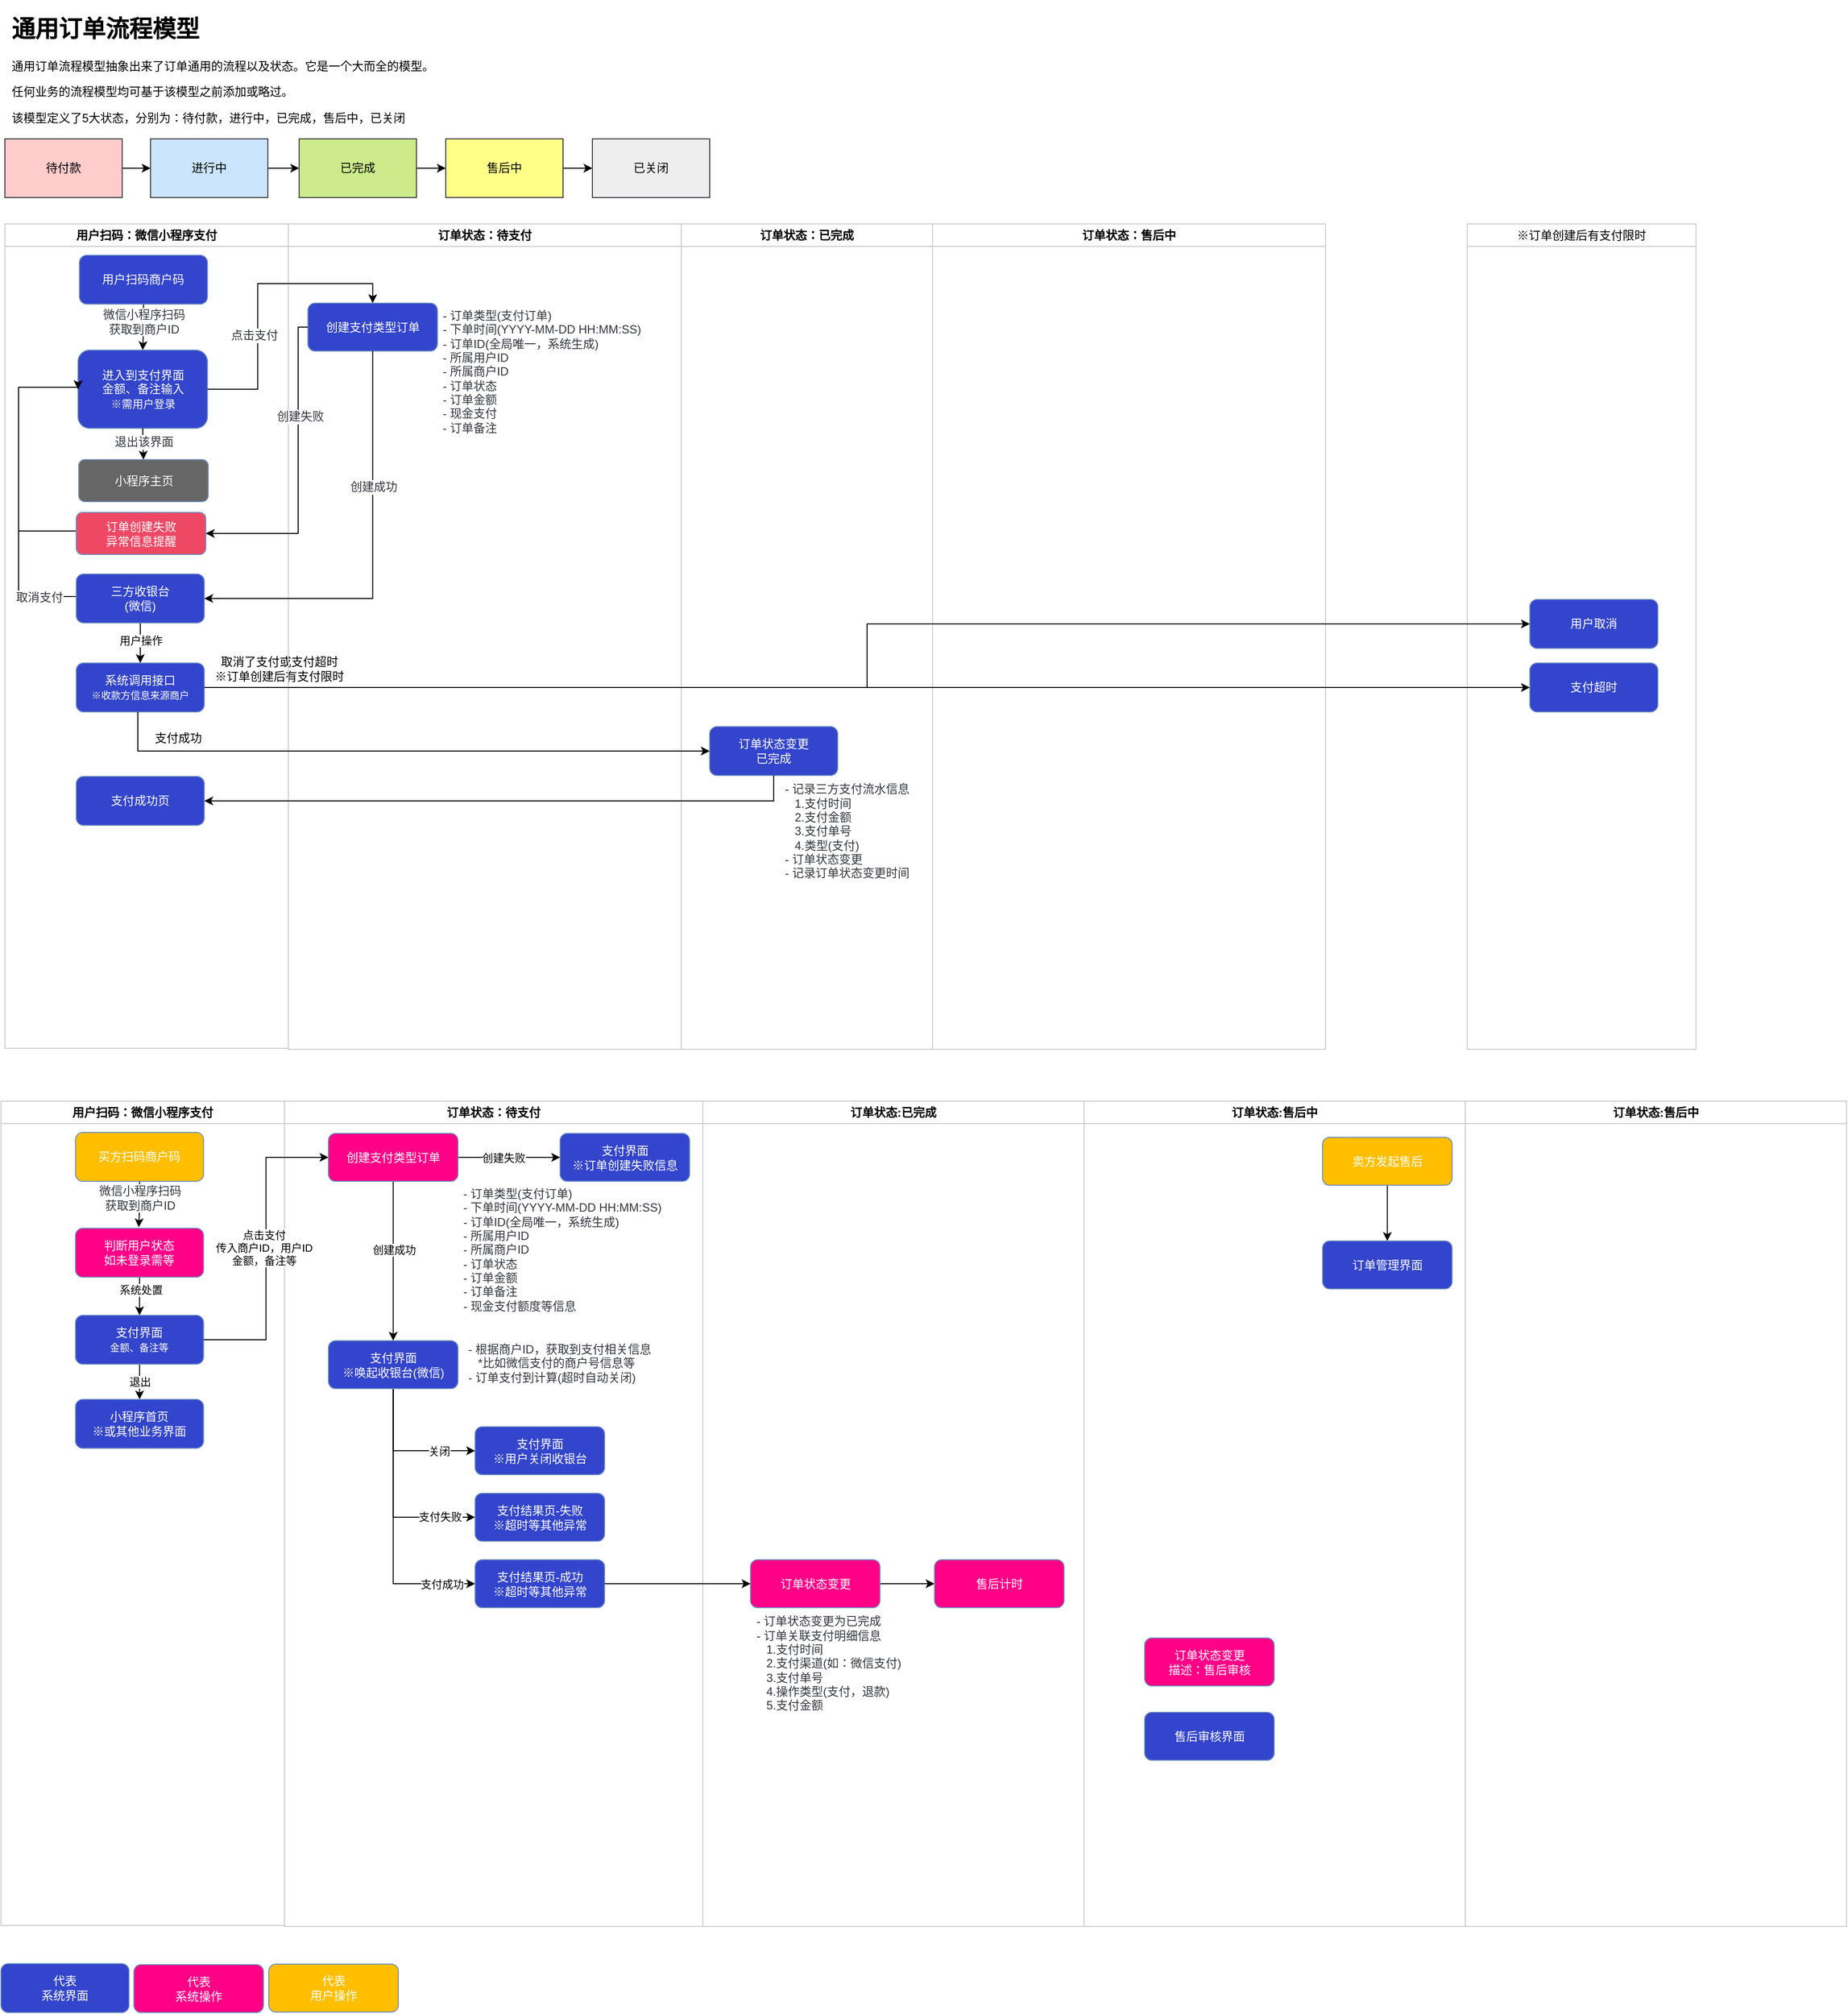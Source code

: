 <mxfile version="22.1.0" type="github">
  <diagram name="订单状态" id="O3KAAAbpH9t8ICp0gVx-">
    <mxGraphModel dx="5104" dy="2112" grid="0" gridSize="10" guides="1" tooltips="1" connect="1" arrows="1" fold="1" page="0" pageScale="1" pageWidth="827" pageHeight="1169" math="0" shadow="0">
      <root>
        <mxCell id="0" />
        <mxCell id="1" parent="0" />
        <mxCell id="Lc8HvnmVRkWQff5iJvex-3" value="用户扫码：微信小程序支付" style="swimlane;whiteSpace=wrap;html=1;strokeColor=#CCCCCC;" parent="1" vertex="1">
          <mxGeometry x="-2512" y="-333" width="290" height="843" as="geometry">
            <mxRectangle x="30" y="320" width="179" height="26" as="alternateBounds" />
          </mxGeometry>
        </mxCell>
        <mxCell id="Lc8HvnmVRkWQff5iJvex-24" style="edgeStyle=orthogonalEdgeStyle;rounded=0;orthogonalLoop=1;jettySize=auto;html=1;entryX=0.5;entryY=0;entryDx=0;entryDy=0;fontFamily=Helvetica;fontSize=12;fontColor=#FFF;" parent="Lc8HvnmVRkWQff5iJvex-3" source="Lc8HvnmVRkWQff5iJvex-9" target="Lc8HvnmVRkWQff5iJvex-23" edge="1">
          <mxGeometry relative="1" as="geometry" />
        </mxCell>
        <mxCell id="Lc8HvnmVRkWQff5iJvex-27" value="&lt;font color=&quot;#34373c&quot;&gt;微信小程序扫码&lt;br&gt;获取到商户ID&lt;br&gt;&lt;/font&gt;" style="edgeLabel;html=1;align=center;verticalAlign=middle;resizable=0;points=[];fontSize=12;fontFamily=Helvetica;fontColor=#FFF;" parent="Lc8HvnmVRkWQff5iJvex-24" vertex="1" connectable="0">
          <mxGeometry x="-0.232" relative="1" as="geometry">
            <mxPoint y="-1" as="offset" />
          </mxGeometry>
        </mxCell>
        <mxCell id="Lc8HvnmVRkWQff5iJvex-9" value="用户扫码商户码" style="rounded=1;whiteSpace=wrap;html=1;fillColor=#3345CC;strokeColor=#6c8ebf;fontColor=#FFF;" parent="Lc8HvnmVRkWQff5iJvex-3" vertex="1">
          <mxGeometry x="76.25" y="32" width="131" height="50" as="geometry" />
        </mxCell>
        <mxCell id="Lc8HvnmVRkWQff5iJvex-23" value="进入到支付界面&lt;br&gt;金额、备注输入&lt;br&gt;&lt;font style=&quot;font-size: 11px;&quot;&gt;※需用户登录&lt;br&gt;&lt;/font&gt;" style="rounded=1;whiteSpace=wrap;html=1;fillColor=#3345CC;strokeColor=#6c8ebf;fontColor=#FFF;" parent="Lc8HvnmVRkWQff5iJvex-3" vertex="1">
          <mxGeometry x="74.75" y="129" width="132.5" height="80" as="geometry" />
        </mxCell>
        <mxCell id="Lc8HvnmVRkWQff5iJvex-33" style="edgeStyle=orthogonalEdgeStyle;rounded=0;orthogonalLoop=1;jettySize=auto;html=1;entryX=0.5;entryY=0;entryDx=0;entryDy=0;fontFamily=Helvetica;fontSize=12;fontColor=#FFF;exitX=0.5;exitY=1;exitDx=0;exitDy=0;" parent="Lc8HvnmVRkWQff5iJvex-3" source="Lc8HvnmVRkWQff5iJvex-23" target="Lc8HvnmVRkWQff5iJvex-32" edge="1">
          <mxGeometry relative="1" as="geometry">
            <mxPoint x="149" y="296" as="sourcePoint" />
          </mxGeometry>
        </mxCell>
        <mxCell id="Lc8HvnmVRkWQff5iJvex-34" value="&lt;font color=&quot;#34373c&quot;&gt;退出该界面&lt;/font&gt;" style="edgeLabel;html=1;align=center;verticalAlign=middle;resizable=0;points=[];fontSize=12;fontFamily=Helvetica;fontColor=#FFF;" parent="Lc8HvnmVRkWQff5iJvex-33" vertex="1" connectable="0">
          <mxGeometry x="-0.082" relative="1" as="geometry">
            <mxPoint as="offset" />
          </mxGeometry>
        </mxCell>
        <mxCell id="Lc8HvnmVRkWQff5iJvex-32" value="小程序主页" style="rounded=1;whiteSpace=wrap;html=1;fillColor=#666666;strokeColor=#6c8ebf;fontColor=#FFF;" parent="Lc8HvnmVRkWQff5iJvex-3" vertex="1">
          <mxGeometry x="75.5" y="241" width="132.5" height="43" as="geometry" />
        </mxCell>
        <mxCell id="Lc8HvnmVRkWQff5iJvex-60" style="edgeStyle=orthogonalEdgeStyle;shape=connector;rounded=0;orthogonalLoop=1;jettySize=auto;html=1;entryX=0;entryY=0.5;entryDx=0;entryDy=0;labelBackgroundColor=default;strokeColor=default;align=center;verticalAlign=middle;fontFamily=Helvetica;fontSize=12;fontColor=#34373C;endArrow=classic;" parent="Lc8HvnmVRkWQff5iJvex-3" source="Lc8HvnmVRkWQff5iJvex-44" target="Lc8HvnmVRkWQff5iJvex-23" edge="1">
          <mxGeometry relative="1" as="geometry">
            <Array as="points">
              <mxPoint x="14" y="314" />
              <mxPoint x="14" y="167" />
            </Array>
          </mxGeometry>
        </mxCell>
        <mxCell id="Lc8HvnmVRkWQff5iJvex-44" value="订单创建失败&lt;br&gt;异常信息提醒" style="rounded=1;whiteSpace=wrap;html=1;fillColor=#ef4864;strokeColor=#6c8ebf;fontColor=#FFF;" parent="Lc8HvnmVRkWQff5iJvex-3" vertex="1">
          <mxGeometry x="73" y="295" width="132.5" height="43" as="geometry" />
        </mxCell>
        <mxCell id="Lc8HvnmVRkWQff5iJvex-62" style="edgeStyle=orthogonalEdgeStyle;shape=connector;rounded=0;orthogonalLoop=1;jettySize=auto;html=1;entryX=0;entryY=0.5;entryDx=0;entryDy=0;labelBackgroundColor=default;strokeColor=default;align=center;verticalAlign=middle;fontFamily=Helvetica;fontSize=12;fontColor=#34373C;endArrow=classic;" parent="Lc8HvnmVRkWQff5iJvex-3" source="Lc8HvnmVRkWQff5iJvex-61" target="Lc8HvnmVRkWQff5iJvex-23" edge="1">
          <mxGeometry relative="1" as="geometry">
            <Array as="points">
              <mxPoint x="14" y="381" />
              <mxPoint x="14" y="167" />
            </Array>
          </mxGeometry>
        </mxCell>
        <mxCell id="Lc8HvnmVRkWQff5iJvex-63" value="取消支付" style="edgeLabel;html=1;align=center;verticalAlign=middle;resizable=0;points=[];fontSize=12;fontFamily=Helvetica;fontColor=#34373C;" parent="Lc8HvnmVRkWQff5iJvex-62" vertex="1" connectable="0">
          <mxGeometry x="-0.77" y="1" relative="1" as="geometry">
            <mxPoint as="offset" />
          </mxGeometry>
        </mxCell>
        <mxCell id="49y2JjZSjfnPFW-xxPCn-16" style="edgeStyle=orthogonalEdgeStyle;rounded=0;orthogonalLoop=1;jettySize=auto;html=1;entryX=0.5;entryY=0;entryDx=0;entryDy=0;" edge="1" parent="Lc8HvnmVRkWQff5iJvex-3" source="Lc8HvnmVRkWQff5iJvex-61" target="49y2JjZSjfnPFW-xxPCn-15">
          <mxGeometry relative="1" as="geometry" />
        </mxCell>
        <mxCell id="49y2JjZSjfnPFW-xxPCn-17" value="用户操作" style="edgeLabel;html=1;align=center;verticalAlign=middle;resizable=0;points=[];" vertex="1" connectable="0" parent="49y2JjZSjfnPFW-xxPCn-16">
          <mxGeometry x="-0.153" relative="1" as="geometry">
            <mxPoint as="offset" />
          </mxGeometry>
        </mxCell>
        <mxCell id="Lc8HvnmVRkWQff5iJvex-61" value="三方收银台&lt;br&gt;(微信)" style="rounded=1;whiteSpace=wrap;html=1;fillColor=#3345CC;strokeColor=#6c8ebf;fontColor=#FFF;" parent="Lc8HvnmVRkWQff5iJvex-3" vertex="1">
          <mxGeometry x="73" y="358" width="131" height="50" as="geometry" />
        </mxCell>
        <mxCell id="49y2JjZSjfnPFW-xxPCn-15" value="系统调用接口&lt;br&gt;&lt;font style=&quot;font-size: 10px;&quot;&gt;※收款方信息来源商户&lt;/font&gt;" style="rounded=1;whiteSpace=wrap;html=1;fillColor=#3345CC;strokeColor=#6c8ebf;fontColor=#FFF;" vertex="1" parent="Lc8HvnmVRkWQff5iJvex-3">
          <mxGeometry x="73" y="449" width="131" height="50" as="geometry" />
        </mxCell>
        <mxCell id="49y2JjZSjfnPFW-xxPCn-27" value="取消了支付或支付超时&lt;br&gt;※订单创建后有支付限时" style="text;html=1;strokeColor=none;fillColor=none;align=center;verticalAlign=middle;whiteSpace=wrap;rounded=0;" vertex="1" parent="Lc8HvnmVRkWQff5iJvex-3">
          <mxGeometry x="208" y="440" width="146" height="30" as="geometry" />
        </mxCell>
        <mxCell id="49y2JjZSjfnPFW-xxPCn-32" value="支付成功" style="text;html=1;strokeColor=none;fillColor=none;align=center;verticalAlign=middle;whiteSpace=wrap;rounded=0;" vertex="1" parent="Lc8HvnmVRkWQff5iJvex-3">
          <mxGeometry x="135" y="511" width="85" height="30" as="geometry" />
        </mxCell>
        <mxCell id="49y2JjZSjfnPFW-xxPCn-34" value="支付成功页" style="rounded=1;whiteSpace=wrap;html=1;fillColor=#3345CC;strokeColor=#6c8ebf;fontColor=#FFF;" vertex="1" parent="Lc8HvnmVRkWQff5iJvex-3">
          <mxGeometry x="73" y="565" width="131" height="50" as="geometry" />
        </mxCell>
        <mxCell id="Lc8HvnmVRkWQff5iJvex-4" value="订单状态：待支付" style="swimlane;whiteSpace=wrap;html=1;strokeColor=#CCCCCC;" parent="1" vertex="1">
          <mxGeometry x="-2222" y="-333" width="402" height="844" as="geometry" />
        </mxCell>
        <mxCell id="Lc8HvnmVRkWQff5iJvex-39" value="创建支付类型订单" style="rounded=1;whiteSpace=wrap;html=1;fillColor=#3345CC;strokeColor=#6c8ebf;fontColor=#FFF;" parent="Lc8HvnmVRkWQff5iJvex-4" vertex="1">
          <mxGeometry x="20" y="81" width="132.5" height="49" as="geometry" />
        </mxCell>
        <mxCell id="Lc8HvnmVRkWQff5iJvex-58" value="- 订单类型(支付订单)&lt;br&gt;- 下单时间(YYYY-MM-DD HH:MM:SS)&lt;br&gt;- 订单ID(全局唯一，系统生成)&lt;br&gt;- 所属用户ID&lt;br&gt;- 所属商户ID&lt;br&gt;- 订单状态&lt;br&gt;- 订单金额&lt;br&gt;- 现金支付&lt;br&gt;- 订单备注" style="text;html=1;strokeColor=none;fillColor=none;align=left;verticalAlign=middle;whiteSpace=wrap;rounded=0;fontSize=12;fontFamily=Helvetica;fontColor=#34373C;" parent="Lc8HvnmVRkWQff5iJvex-4" vertex="1">
          <mxGeometry x="156" y="81" width="231" height="139" as="geometry" />
        </mxCell>
        <mxCell id="Lc8HvnmVRkWQff5iJvex-59" style="edgeStyle=orthogonalEdgeStyle;shape=connector;rounded=0;orthogonalLoop=1;jettySize=auto;html=1;entryX=0.5;entryY=0;entryDx=0;entryDy=0;labelBackgroundColor=default;strokeColor=default;align=center;verticalAlign=middle;fontFamily=Helvetica;fontSize=12;fontColor=#34373C;endArrow=classic;" parent="1" source="Lc8HvnmVRkWQff5iJvex-23" target="Lc8HvnmVRkWQff5iJvex-39" edge="1">
          <mxGeometry relative="1" as="geometry" />
        </mxCell>
        <mxCell id="Lc8HvnmVRkWQff5iJvex-66" value="点击支付" style="edgeLabel;html=1;align=center;verticalAlign=middle;resizable=0;points=[];fontSize=12;fontFamily=Helvetica;fontColor=#34373C;" parent="Lc8HvnmVRkWQff5iJvex-59" vertex="1" connectable="0">
          <mxGeometry x="-0.283" y="4" relative="1" as="geometry">
            <mxPoint as="offset" />
          </mxGeometry>
        </mxCell>
        <mxCell id="Lc8HvnmVRkWQff5iJvex-64" style="edgeStyle=orthogonalEdgeStyle;shape=connector;rounded=0;orthogonalLoop=1;jettySize=auto;html=1;entryX=1;entryY=0.5;entryDx=0;entryDy=0;labelBackgroundColor=default;strokeColor=default;align=center;verticalAlign=middle;fontFamily=Helvetica;fontSize=12;fontColor=#34373C;endArrow=classic;" parent="1" source="Lc8HvnmVRkWQff5iJvex-39" target="Lc8HvnmVRkWQff5iJvex-44" edge="1">
          <mxGeometry relative="1" as="geometry">
            <Array as="points">
              <mxPoint x="-2212" y="-227" />
              <mxPoint x="-2212" y="-17" />
            </Array>
          </mxGeometry>
        </mxCell>
        <mxCell id="Lc8HvnmVRkWQff5iJvex-67" value="创建失败" style="edgeLabel;html=1;align=center;verticalAlign=middle;resizable=0;points=[];fontSize=12;fontFamily=Helvetica;fontColor=#34373C;" parent="Lc8HvnmVRkWQff5iJvex-64" vertex="1" connectable="0">
          <mxGeometry x="-0.36" y="2" relative="1" as="geometry">
            <mxPoint as="offset" />
          </mxGeometry>
        </mxCell>
        <mxCell id="Lc8HvnmVRkWQff5iJvex-65" style="edgeStyle=orthogonalEdgeStyle;shape=connector;rounded=0;orthogonalLoop=1;jettySize=auto;html=1;entryX=1;entryY=0.5;entryDx=0;entryDy=0;labelBackgroundColor=default;strokeColor=default;align=center;verticalAlign=middle;fontFamily=Helvetica;fontSize=12;fontColor=#34373C;endArrow=classic;" parent="1" source="Lc8HvnmVRkWQff5iJvex-39" target="Lc8HvnmVRkWQff5iJvex-61" edge="1">
          <mxGeometry relative="1" as="geometry">
            <Array as="points">
              <mxPoint x="-2136" y="50" />
            </Array>
          </mxGeometry>
        </mxCell>
        <mxCell id="Lc8HvnmVRkWQff5iJvex-68" value="创建成功" style="edgeLabel;html=1;align=center;verticalAlign=middle;resizable=0;points=[];fontSize=12;fontFamily=Helvetica;fontColor=#34373C;" parent="Lc8HvnmVRkWQff5iJvex-65" vertex="1" connectable="0">
          <mxGeometry x="-0.348" relative="1" as="geometry">
            <mxPoint as="offset" />
          </mxGeometry>
        </mxCell>
        <mxCell id="49y2JjZSjfnPFW-xxPCn-1" value="&lt;h1&gt;通用订单流程模型&lt;/h1&gt;&lt;p&gt;通用订单流程模型抽象出来了订单通用的流程以及状态。它是一个大而全的模型。&lt;/p&gt;&lt;p&gt;任何业务的流程模型均可基于该模型之前添加或略过。&lt;/p&gt;&lt;p&gt;该模型定义了5大状态，分别为：待付款，进行中，已完成，售后中，已关闭&lt;/p&gt;" style="text;html=1;strokeColor=none;fillColor=none;spacing=5;spacingTop=-20;whiteSpace=wrap;overflow=hidden;rounded=0;" vertex="1" parent="1">
          <mxGeometry x="-2510" y="-552" width="510" height="120" as="geometry" />
        </mxCell>
        <mxCell id="49y2JjZSjfnPFW-xxPCn-4" value="" style="edgeStyle=orthogonalEdgeStyle;rounded=0;orthogonalLoop=1;jettySize=auto;html=1;" edge="1" parent="1" source="49y2JjZSjfnPFW-xxPCn-2" target="49y2JjZSjfnPFW-xxPCn-3">
          <mxGeometry relative="1" as="geometry" />
        </mxCell>
        <mxCell id="49y2JjZSjfnPFW-xxPCn-2" value="待付款" style="rounded=0;whiteSpace=wrap;html=1;fillColor=#ffcccc;strokeColor=#36393d;direction=east;" vertex="1" parent="1">
          <mxGeometry x="-2512" y="-420" width="120" height="60" as="geometry" />
        </mxCell>
        <mxCell id="49y2JjZSjfnPFW-xxPCn-6" value="" style="edgeStyle=orthogonalEdgeStyle;rounded=0;orthogonalLoop=1;jettySize=auto;html=1;" edge="1" parent="1" source="49y2JjZSjfnPFW-xxPCn-3" target="49y2JjZSjfnPFW-xxPCn-5">
          <mxGeometry relative="1" as="geometry" />
        </mxCell>
        <mxCell id="49y2JjZSjfnPFW-xxPCn-3" value="进行中" style="rounded=0;whiteSpace=wrap;html=1;fillColor=#cce5ff;strokeColor=#36393d;direction=east;" vertex="1" parent="1">
          <mxGeometry x="-2363" y="-420" width="120" height="60" as="geometry" />
        </mxCell>
        <mxCell id="49y2JjZSjfnPFW-xxPCn-8" value="" style="edgeStyle=orthogonalEdgeStyle;rounded=0;orthogonalLoop=1;jettySize=auto;html=1;" edge="1" parent="1" source="49y2JjZSjfnPFW-xxPCn-5" target="49y2JjZSjfnPFW-xxPCn-7">
          <mxGeometry relative="1" as="geometry" />
        </mxCell>
        <mxCell id="49y2JjZSjfnPFW-xxPCn-5" value="已完成" style="rounded=0;whiteSpace=wrap;html=1;fillColor=#cdeb8b;strokeColor=#36393d;direction=east;" vertex="1" parent="1">
          <mxGeometry x="-2211" y="-420" width="120" height="60" as="geometry" />
        </mxCell>
        <mxCell id="49y2JjZSjfnPFW-xxPCn-10" value="" style="edgeStyle=orthogonalEdgeStyle;rounded=0;orthogonalLoop=1;jettySize=auto;html=1;" edge="1" parent="1" source="49y2JjZSjfnPFW-xxPCn-7" target="49y2JjZSjfnPFW-xxPCn-9">
          <mxGeometry relative="1" as="geometry" />
        </mxCell>
        <mxCell id="49y2JjZSjfnPFW-xxPCn-7" value="售后中" style="rounded=0;whiteSpace=wrap;html=1;fillColor=#ffff88;strokeColor=#36393d;direction=east;" vertex="1" parent="1">
          <mxGeometry x="-2061" y="-420" width="120" height="60" as="geometry" />
        </mxCell>
        <mxCell id="49y2JjZSjfnPFW-xxPCn-9" value="已关闭" style="rounded=0;whiteSpace=wrap;html=1;fillColor=#eeeeee;strokeColor=#36393d;direction=east;" vertex="1" parent="1">
          <mxGeometry x="-1911" y="-420" width="120" height="60" as="geometry" />
        </mxCell>
        <mxCell id="49y2JjZSjfnPFW-xxPCn-11" value="订单状态：已完成" style="swimlane;whiteSpace=wrap;html=1;strokeColor=#CCCCCC;" vertex="1" parent="1">
          <mxGeometry x="-1820" y="-333" width="257" height="844" as="geometry" />
        </mxCell>
        <mxCell id="49y2JjZSjfnPFW-xxPCn-30" value="订单状态变更&lt;br&gt;已完成" style="rounded=1;whiteSpace=wrap;html=1;fillColor=#3345CC;strokeColor=#6c8ebf;fontColor=#FFF;" vertex="1" parent="49y2JjZSjfnPFW-xxPCn-11">
          <mxGeometry x="29" y="514" width="131" height="50" as="geometry" />
        </mxCell>
        <mxCell id="49y2JjZSjfnPFW-xxPCn-33" value="- 记录三方支付流水信息&lt;br&gt;&amp;nbsp; &amp;nbsp;1.支付时间&lt;br&gt;&amp;nbsp; &amp;nbsp;2.支付金额&lt;br&gt;&amp;nbsp; &amp;nbsp;3.支付单号&lt;br&gt;&amp;nbsp; &amp;nbsp;4.类型(支付)&lt;br&gt;- 订单状态变更&lt;br&gt;- 记录订单状态变更时间" style="text;html=1;strokeColor=none;fillColor=none;align=left;verticalAlign=middle;whiteSpace=wrap;rounded=0;fontSize=12;fontFamily=Helvetica;fontColor=#34373C;" vertex="1" parent="49y2JjZSjfnPFW-xxPCn-11">
          <mxGeometry x="104" y="570" width="152" height="101" as="geometry" />
        </mxCell>
        <mxCell id="49y2JjZSjfnPFW-xxPCn-18" value="订单状态：售后中" style="swimlane;whiteSpace=wrap;html=1;strokeColor=#CCCCCC;" vertex="1" parent="1">
          <mxGeometry x="-1563" y="-333" width="402" height="844" as="geometry" />
        </mxCell>
        <mxCell id="49y2JjZSjfnPFW-xxPCn-19" value="&lt;meta charset=&quot;utf-8&quot;&gt;&lt;span style=&quot;color: rgb(0, 0, 0); font-family: Helvetica; font-size: 12px; font-style: normal; font-variant-ligatures: normal; font-variant-caps: normal; font-weight: 400; letter-spacing: normal; orphans: 2; text-align: center; text-indent: 0px; text-transform: none; widows: 2; word-spacing: 0px; -webkit-text-stroke-width: 0px; background-color: rgb(255, 255, 255); text-decoration-thickness: initial; text-decoration-style: initial; text-decoration-color: initial; float: none; display: inline !important;&quot;&gt;※订单创建后有支付限时&lt;/span&gt;" style="swimlane;whiteSpace=wrap;html=1;strokeColor=#CCCCCC;" vertex="1" parent="1">
          <mxGeometry x="-1016" y="-333" width="234" height="844" as="geometry" />
        </mxCell>
        <mxCell id="49y2JjZSjfnPFW-xxPCn-22" value="支付超时" style="rounded=1;whiteSpace=wrap;html=1;fillColor=#3345CC;strokeColor=#6c8ebf;fontColor=#FFF;" vertex="1" parent="49y2JjZSjfnPFW-xxPCn-19">
          <mxGeometry x="64" y="449" width="131" height="50" as="geometry" />
        </mxCell>
        <mxCell id="49y2JjZSjfnPFW-xxPCn-21" value="用户取消" style="rounded=1;whiteSpace=wrap;html=1;fillColor=#3345CC;strokeColor=#6c8ebf;fontColor=#FFF;" vertex="1" parent="49y2JjZSjfnPFW-xxPCn-19">
          <mxGeometry x="64" y="384" width="131" height="50" as="geometry" />
        </mxCell>
        <mxCell id="49y2JjZSjfnPFW-xxPCn-23" style="edgeStyle=orthogonalEdgeStyle;rounded=0;orthogonalLoop=1;jettySize=auto;html=1;entryX=0;entryY=0.5;entryDx=0;entryDy=0;" edge="1" parent="1" source="49y2JjZSjfnPFW-xxPCn-15" target="49y2JjZSjfnPFW-xxPCn-22">
          <mxGeometry relative="1" as="geometry" />
        </mxCell>
        <mxCell id="49y2JjZSjfnPFW-xxPCn-24" style="edgeStyle=orthogonalEdgeStyle;rounded=0;orthogonalLoop=1;jettySize=auto;html=1;entryX=0;entryY=0.5;entryDx=0;entryDy=0;" edge="1" parent="1" source="49y2JjZSjfnPFW-xxPCn-15" target="49y2JjZSjfnPFW-xxPCn-21">
          <mxGeometry relative="1" as="geometry" />
        </mxCell>
        <mxCell id="49y2JjZSjfnPFW-xxPCn-31" style="edgeStyle=orthogonalEdgeStyle;rounded=0;orthogonalLoop=1;jettySize=auto;html=1;entryX=0;entryY=0.5;entryDx=0;entryDy=0;" edge="1" parent="1" source="49y2JjZSjfnPFW-xxPCn-15" target="49y2JjZSjfnPFW-xxPCn-30">
          <mxGeometry relative="1" as="geometry">
            <Array as="points">
              <mxPoint x="-2376" y="206" />
            </Array>
          </mxGeometry>
        </mxCell>
        <mxCell id="49y2JjZSjfnPFW-xxPCn-35" style="edgeStyle=orthogonalEdgeStyle;rounded=0;orthogonalLoop=1;jettySize=auto;html=1;entryX=1;entryY=0.5;entryDx=0;entryDy=0;" edge="1" parent="1" source="49y2JjZSjfnPFW-xxPCn-30" target="49y2JjZSjfnPFW-xxPCn-34">
          <mxGeometry relative="1" as="geometry">
            <Array as="points">
              <mxPoint x="-1726" y="257" />
            </Array>
          </mxGeometry>
        </mxCell>
        <mxCell id="49y2JjZSjfnPFW-xxPCn-39" value="用户扫码：微信小程序支付" style="swimlane;whiteSpace=wrap;html=1;strokeColor=#CCCCCC;" vertex="1" parent="1">
          <mxGeometry x="-2516" y="564" width="290" height="843" as="geometry">
            <mxRectangle x="30" y="320" width="179" height="26" as="alternateBounds" />
          </mxGeometry>
        </mxCell>
        <mxCell id="49y2JjZSjfnPFW-xxPCn-40" style="edgeStyle=orthogonalEdgeStyle;rounded=0;orthogonalLoop=1;jettySize=auto;html=1;entryX=0.5;entryY=0;entryDx=0;entryDy=0;fontFamily=Helvetica;fontSize=12;fontColor=#FFF;" edge="1" parent="49y2JjZSjfnPFW-xxPCn-39" source="49y2JjZSjfnPFW-xxPCn-42">
          <mxGeometry relative="1" as="geometry">
            <mxPoint x="141" y="129" as="targetPoint" />
          </mxGeometry>
        </mxCell>
        <mxCell id="49y2JjZSjfnPFW-xxPCn-41" value="&lt;font color=&quot;#34373c&quot;&gt;微信小程序扫码&lt;br&gt;获取到商户ID&lt;br&gt;&lt;/font&gt;" style="edgeLabel;html=1;align=center;verticalAlign=middle;resizable=0;points=[];fontSize=12;fontFamily=Helvetica;fontColor=#FFF;" vertex="1" connectable="0" parent="49y2JjZSjfnPFW-xxPCn-40">
          <mxGeometry x="-0.232" relative="1" as="geometry">
            <mxPoint y="-1" as="offset" />
          </mxGeometry>
        </mxCell>
        <mxCell id="49y2JjZSjfnPFW-xxPCn-42" value="买方扫码商户码" style="rounded=1;whiteSpace=wrap;html=1;fillColor=#FFBF00;strokeColor=#6c8ebf;fontColor=#FFF;" vertex="1" parent="49y2JjZSjfnPFW-xxPCn-39">
          <mxGeometry x="76.25" y="32" width="131" height="50" as="geometry" />
        </mxCell>
        <mxCell id="49y2JjZSjfnPFW-xxPCn-61" style="edgeStyle=orthogonalEdgeStyle;rounded=0;orthogonalLoop=1;jettySize=auto;html=1;entryX=0.5;entryY=0;entryDx=0;entryDy=0;" edge="1" parent="49y2JjZSjfnPFW-xxPCn-39" source="49y2JjZSjfnPFW-xxPCn-58" target="49y2JjZSjfnPFW-xxPCn-60">
          <mxGeometry relative="1" as="geometry" />
        </mxCell>
        <mxCell id="49y2JjZSjfnPFW-xxPCn-64" value="系统处置" style="edgeLabel;html=1;align=center;verticalAlign=middle;resizable=0;points=[];" vertex="1" connectable="0" parent="49y2JjZSjfnPFW-xxPCn-61">
          <mxGeometry x="-0.367" y="1" relative="1" as="geometry">
            <mxPoint as="offset" />
          </mxGeometry>
        </mxCell>
        <mxCell id="49y2JjZSjfnPFW-xxPCn-58" value="判断用户状态&lt;br&gt;如未登录需等" style="rounded=1;whiteSpace=wrap;html=1;fillColor=#FF0087;strokeColor=#6c8ebf;fontColor=#FFF;" vertex="1" parent="49y2JjZSjfnPFW-xxPCn-39">
          <mxGeometry x="76.25" y="130" width="131" height="50" as="geometry" />
        </mxCell>
        <mxCell id="49y2JjZSjfnPFW-xxPCn-63" value="退出" style="edgeStyle=orthogonalEdgeStyle;rounded=0;orthogonalLoop=1;jettySize=auto;html=1;" edge="1" parent="49y2JjZSjfnPFW-xxPCn-39" source="49y2JjZSjfnPFW-xxPCn-60" target="49y2JjZSjfnPFW-xxPCn-62">
          <mxGeometry relative="1" as="geometry" />
        </mxCell>
        <mxCell id="49y2JjZSjfnPFW-xxPCn-60" value="支付界面&lt;br&gt;&lt;font style=&quot;font-size: 10px;&quot;&gt;金额、备注等&lt;/font&gt;" style="rounded=1;whiteSpace=wrap;html=1;fillColor=#3345CC;strokeColor=#6c8ebf;fontColor=#FFF;" vertex="1" parent="49y2JjZSjfnPFW-xxPCn-39">
          <mxGeometry x="76.25" y="219" width="131" height="50" as="geometry" />
        </mxCell>
        <mxCell id="49y2JjZSjfnPFW-xxPCn-62" value="小程序首页&lt;br&gt;※或其他业务界面" style="rounded=1;whiteSpace=wrap;html=1;fillColor=#3345CC;strokeColor=#6c8ebf;fontColor=#FFF;" vertex="1" parent="49y2JjZSjfnPFW-xxPCn-39">
          <mxGeometry x="76.25" y="305" width="131" height="50" as="geometry" />
        </mxCell>
        <mxCell id="49y2JjZSjfnPFW-xxPCn-65" value="订单状态：待支付" style="swimlane;whiteSpace=wrap;html=1;strokeColor=#CCCCCC;" vertex="1" parent="1">
          <mxGeometry x="-2226" y="564" width="428" height="844" as="geometry" />
        </mxCell>
        <mxCell id="49y2JjZSjfnPFW-xxPCn-71" style="edgeStyle=orthogonalEdgeStyle;rounded=0;orthogonalLoop=1;jettySize=auto;html=1;entryX=0;entryY=0.5;entryDx=0;entryDy=0;" edge="1" parent="49y2JjZSjfnPFW-xxPCn-65" source="49y2JjZSjfnPFW-xxPCn-66" target="49y2JjZSjfnPFW-xxPCn-70">
          <mxGeometry relative="1" as="geometry" />
        </mxCell>
        <mxCell id="49y2JjZSjfnPFW-xxPCn-72" value="创建失败" style="edgeLabel;html=1;align=center;verticalAlign=middle;resizable=0;points=[];" vertex="1" connectable="0" parent="49y2JjZSjfnPFW-xxPCn-71">
          <mxGeometry x="-0.206" y="-4" relative="1" as="geometry">
            <mxPoint x="5" y="-4" as="offset" />
          </mxGeometry>
        </mxCell>
        <mxCell id="49y2JjZSjfnPFW-xxPCn-74" style="edgeStyle=orthogonalEdgeStyle;rounded=0;orthogonalLoop=1;jettySize=auto;html=1;entryX=0.5;entryY=0;entryDx=0;entryDy=0;" edge="1" parent="49y2JjZSjfnPFW-xxPCn-65" source="49y2JjZSjfnPFW-xxPCn-66" target="49y2JjZSjfnPFW-xxPCn-73">
          <mxGeometry relative="1" as="geometry" />
        </mxCell>
        <mxCell id="49y2JjZSjfnPFW-xxPCn-75" value="创建成功" style="edgeLabel;html=1;align=center;verticalAlign=middle;resizable=0;points=[];" vertex="1" connectable="0" parent="49y2JjZSjfnPFW-xxPCn-74">
          <mxGeometry x="-0.142" relative="1" as="geometry">
            <mxPoint as="offset" />
          </mxGeometry>
        </mxCell>
        <mxCell id="49y2JjZSjfnPFW-xxPCn-66" value="创建支付类型订单" style="rounded=1;whiteSpace=wrap;html=1;fillColor=#FF0087;strokeColor=#6c8ebf;fontColor=#FFF;" vertex="1" parent="49y2JjZSjfnPFW-xxPCn-65">
          <mxGeometry x="45" y="33" width="132.5" height="49" as="geometry" />
        </mxCell>
        <mxCell id="49y2JjZSjfnPFW-xxPCn-70" value="支付界面&lt;br&gt;※订单创建失败信息" style="rounded=1;whiteSpace=wrap;html=1;fillColor=#3345CC;strokeColor=#6c8ebf;fontColor=#FFF;" vertex="1" parent="49y2JjZSjfnPFW-xxPCn-65">
          <mxGeometry x="282" y="33" width="132.5" height="49" as="geometry" />
        </mxCell>
        <mxCell id="49y2JjZSjfnPFW-xxPCn-67" value="- 订单类型(支付订单)&lt;br&gt;- 下单时间(YYYY-MM-DD HH:MM:SS)&lt;br&gt;- 订单ID(全局唯一，系统生成)&lt;br&gt;- 所属用户ID&lt;br&gt;- 所属商户ID&lt;br&gt;- 订单状态&lt;br&gt;- 订单金额&lt;br&gt;- 订单备注&lt;br&gt;- 现金支付额度等信息" style="text;html=1;strokeColor=none;fillColor=none;align=left;verticalAlign=middle;whiteSpace=wrap;rounded=0;fontSize=12;fontFamily=Helvetica;fontColor=#34373C;" vertex="1" parent="49y2JjZSjfnPFW-xxPCn-65">
          <mxGeometry x="181" y="82" width="231" height="139" as="geometry" />
        </mxCell>
        <mxCell id="49y2JjZSjfnPFW-xxPCn-90" style="edgeStyle=orthogonalEdgeStyle;rounded=0;orthogonalLoop=1;jettySize=auto;html=1;entryX=0;entryY=0.5;entryDx=0;entryDy=0;" edge="1" parent="49y2JjZSjfnPFW-xxPCn-65" source="49y2JjZSjfnPFW-xxPCn-73" target="49y2JjZSjfnPFW-xxPCn-89">
          <mxGeometry relative="1" as="geometry">
            <Array as="points">
              <mxPoint x="111" y="494" />
            </Array>
          </mxGeometry>
        </mxCell>
        <mxCell id="49y2JjZSjfnPFW-xxPCn-94" value="支付成功" style="edgeLabel;html=1;align=center;verticalAlign=middle;resizable=0;points=[];" vertex="1" connectable="0" parent="49y2JjZSjfnPFW-xxPCn-90">
          <mxGeometry x="0.633" y="-2" relative="1" as="geometry">
            <mxPoint x="17" y="-2" as="offset" />
          </mxGeometry>
        </mxCell>
        <mxCell id="49y2JjZSjfnPFW-xxPCn-91" style="edgeStyle=orthogonalEdgeStyle;rounded=0;orthogonalLoop=1;jettySize=auto;html=1;entryX=0;entryY=0.5;entryDx=0;entryDy=0;" edge="1" parent="49y2JjZSjfnPFW-xxPCn-65" source="49y2JjZSjfnPFW-xxPCn-73" target="49y2JjZSjfnPFW-xxPCn-87">
          <mxGeometry relative="1" as="geometry">
            <Array as="points">
              <mxPoint x="111" y="358" />
            </Array>
          </mxGeometry>
        </mxCell>
        <mxCell id="49y2JjZSjfnPFW-xxPCn-96" value="关闭" style="edgeLabel;html=1;align=center;verticalAlign=middle;resizable=0;points=[];" vertex="1" connectable="0" parent="49y2JjZSjfnPFW-xxPCn-91">
          <mxGeometry x="0.594" y="-1" relative="1" as="geometry">
            <mxPoint x="-8" y="-1" as="offset" />
          </mxGeometry>
        </mxCell>
        <mxCell id="49y2JjZSjfnPFW-xxPCn-92" style="edgeStyle=orthogonalEdgeStyle;rounded=0;orthogonalLoop=1;jettySize=auto;html=1;entryX=0;entryY=0.5;entryDx=0;entryDy=0;" edge="1" parent="49y2JjZSjfnPFW-xxPCn-65" source="49y2JjZSjfnPFW-xxPCn-73" target="49y2JjZSjfnPFW-xxPCn-88">
          <mxGeometry relative="1" as="geometry">
            <Array as="points">
              <mxPoint x="111" y="426" />
            </Array>
          </mxGeometry>
        </mxCell>
        <mxCell id="49y2JjZSjfnPFW-xxPCn-95" value="支付失败" style="edgeLabel;html=1;align=center;verticalAlign=middle;resizable=0;points=[];" vertex="1" connectable="0" parent="49y2JjZSjfnPFW-xxPCn-92">
          <mxGeometry x="0.664" y="1" relative="1" as="geometry">
            <mxPoint as="offset" />
          </mxGeometry>
        </mxCell>
        <mxCell id="49y2JjZSjfnPFW-xxPCn-73" value="支付界面&lt;br&gt;※唤起收银台(微信)" style="rounded=1;whiteSpace=wrap;html=1;fillColor=#3345CC;strokeColor=#6c8ebf;fontColor=#FFF;" vertex="1" parent="49y2JjZSjfnPFW-xxPCn-65">
          <mxGeometry x="45" y="245" width="132.5" height="49" as="geometry" />
        </mxCell>
        <mxCell id="49y2JjZSjfnPFW-xxPCn-77" value="- 根据商户ID，获取到支付相关信息&lt;br&gt;&amp;nbsp; &amp;nbsp;*比如微信支付的商户号信息等&lt;br&gt;- 订单支付到计算(超时自动关闭)" style="text;html=1;strokeColor=none;fillColor=none;align=left;verticalAlign=middle;whiteSpace=wrap;rounded=0;fontSize=12;fontFamily=Helvetica;fontColor=#34373C;" vertex="1" parent="49y2JjZSjfnPFW-xxPCn-65">
          <mxGeometry x="186" y="245" width="231" height="45" as="geometry" />
        </mxCell>
        <mxCell id="49y2JjZSjfnPFW-xxPCn-87" value="支付界面&lt;br&gt;※用户关闭收银台" style="rounded=1;whiteSpace=wrap;html=1;fillColor=#3345CC;strokeColor=#6c8ebf;fontColor=#FFF;" vertex="1" parent="49y2JjZSjfnPFW-xxPCn-65">
          <mxGeometry x="195" y="333" width="132.5" height="49" as="geometry" />
        </mxCell>
        <mxCell id="49y2JjZSjfnPFW-xxPCn-88" value="支付结果页-失败&lt;br&gt;※超时等其他异常" style="rounded=1;whiteSpace=wrap;html=1;fillColor=#3345CC;strokeColor=#6c8ebf;fontColor=#FFF;" vertex="1" parent="49y2JjZSjfnPFW-xxPCn-65">
          <mxGeometry x="195" y="401" width="132.5" height="49" as="geometry" />
        </mxCell>
        <mxCell id="49y2JjZSjfnPFW-xxPCn-89" value="支付结果页-成功&lt;br&gt;※超时等其他异常" style="rounded=1;whiteSpace=wrap;html=1;fillColor=#3345CC;strokeColor=#6c8ebf;fontColor=#FFF;" vertex="1" parent="49y2JjZSjfnPFW-xxPCn-65">
          <mxGeometry x="195" y="469" width="132.5" height="49" as="geometry" />
        </mxCell>
        <mxCell id="49y2JjZSjfnPFW-xxPCn-68" style="edgeStyle=orthogonalEdgeStyle;rounded=0;orthogonalLoop=1;jettySize=auto;html=1;entryX=0;entryY=0.5;entryDx=0;entryDy=0;" edge="1" parent="1" source="49y2JjZSjfnPFW-xxPCn-60" target="49y2JjZSjfnPFW-xxPCn-66">
          <mxGeometry relative="1" as="geometry" />
        </mxCell>
        <mxCell id="49y2JjZSjfnPFW-xxPCn-69" value="点击支付&lt;br&gt;传入商户ID，用户ID&lt;br&gt;金额，备注等" style="edgeLabel;html=1;align=center;verticalAlign=middle;resizable=0;points=[];" vertex="1" connectable="0" parent="49y2JjZSjfnPFW-xxPCn-68">
          <mxGeometry x="0.006" y="2" relative="1" as="geometry">
            <mxPoint as="offset" />
          </mxGeometry>
        </mxCell>
        <mxCell id="49y2JjZSjfnPFW-xxPCn-83" value="代表&lt;br&gt;系统界面" style="rounded=1;whiteSpace=wrap;html=1;fillColor=#3345CC;strokeColor=#6c8ebf;fontColor=#FFF;" vertex="1" parent="1">
          <mxGeometry x="-2516" y="1446" width="131" height="50" as="geometry" />
        </mxCell>
        <mxCell id="49y2JjZSjfnPFW-xxPCn-84" value="代表&lt;br&gt;系统操作" style="rounded=1;whiteSpace=wrap;html=1;fillColor=#FF0087;strokeColor=#6c8ebf;fontColor=#FFF;" vertex="1" parent="1">
          <mxGeometry x="-2380" y="1447" width="132.5" height="49" as="geometry" />
        </mxCell>
        <mxCell id="49y2JjZSjfnPFW-xxPCn-85" value="代表&lt;br&gt;用户操作" style="rounded=1;whiteSpace=wrap;html=1;fillColor=#FFBF00;strokeColor=#6c8ebf;fontColor=#FFF;" vertex="1" parent="1">
          <mxGeometry x="-2242" y="1446.5" width="132.5" height="49" as="geometry" />
        </mxCell>
        <mxCell id="49y2JjZSjfnPFW-xxPCn-97" value="订单状态:已完成" style="swimlane;whiteSpace=wrap;html=1;strokeColor=#CCCCCC;" vertex="1" parent="1">
          <mxGeometry x="-1798" y="564" width="390" height="844" as="geometry" />
        </mxCell>
        <mxCell id="49y2JjZSjfnPFW-xxPCn-119" style="edgeStyle=orthogonalEdgeStyle;rounded=0;orthogonalLoop=1;jettySize=auto;html=1;entryX=0;entryY=0.5;entryDx=0;entryDy=0;" edge="1" parent="49y2JjZSjfnPFW-xxPCn-97" source="49y2JjZSjfnPFW-xxPCn-113" target="49y2JjZSjfnPFW-xxPCn-118">
          <mxGeometry relative="1" as="geometry" />
        </mxCell>
        <mxCell id="49y2JjZSjfnPFW-xxPCn-113" value="订单状态变更" style="rounded=1;whiteSpace=wrap;html=1;fillColor=#FF0087;strokeColor=#6c8ebf;fontColor=#FFF;" vertex="1" parent="49y2JjZSjfnPFW-xxPCn-97">
          <mxGeometry x="48.75" y="469" width="132.5" height="49" as="geometry" />
        </mxCell>
        <mxCell id="49y2JjZSjfnPFW-xxPCn-118" value="售后计时" style="rounded=1;whiteSpace=wrap;html=1;fillColor=#FF0087;strokeColor=#6c8ebf;fontColor=#FFF;" vertex="1" parent="49y2JjZSjfnPFW-xxPCn-97">
          <mxGeometry x="237" y="469" width="132.5" height="49" as="geometry" />
        </mxCell>
        <mxCell id="49y2JjZSjfnPFW-xxPCn-117" value="- 订单状态变更为已完成&lt;br&gt;- 订单关联支付明细信息&lt;br&gt;&amp;nbsp; &amp;nbsp;1.支付时间&lt;br&gt;&amp;nbsp; &amp;nbsp;2.支付渠道(如：微信支付)&lt;br&gt;&amp;nbsp; &amp;nbsp;3.支付单号&lt;br&gt;&amp;nbsp; &amp;nbsp;4.操作类型(支付，退款)&lt;br&gt;&amp;nbsp; &amp;nbsp;5.支付金额" style="text;html=1;strokeColor=none;fillColor=none;align=left;verticalAlign=middle;whiteSpace=wrap;rounded=0;fontSize=12;fontFamily=Helvetica;fontColor=#34373C;" vertex="1" parent="49y2JjZSjfnPFW-xxPCn-97">
          <mxGeometry x="53" y="525" width="170" height="100" as="geometry" />
        </mxCell>
        <mxCell id="49y2JjZSjfnPFW-xxPCn-116" style="edgeStyle=orthogonalEdgeStyle;rounded=0;orthogonalLoop=1;jettySize=auto;html=1;entryX=0;entryY=0.5;entryDx=0;entryDy=0;" edge="1" parent="1" source="49y2JjZSjfnPFW-xxPCn-89" target="49y2JjZSjfnPFW-xxPCn-113">
          <mxGeometry relative="1" as="geometry" />
        </mxCell>
        <mxCell id="49y2JjZSjfnPFW-xxPCn-120" value="订单状态:售后中" style="swimlane;whiteSpace=wrap;html=1;strokeColor=#CCCCCC;" vertex="1" parent="1">
          <mxGeometry x="-1408" y="564" width="390" height="844" as="geometry" />
        </mxCell>
        <mxCell id="49y2JjZSjfnPFW-xxPCn-121" style="edgeStyle=orthogonalEdgeStyle;rounded=0;orthogonalLoop=1;jettySize=auto;html=1;entryX=0;entryY=0.5;entryDx=0;entryDy=0;" edge="1" parent="49y2JjZSjfnPFW-xxPCn-120" target="49y2JjZSjfnPFW-xxPCn-124">
          <mxGeometry relative="1" as="geometry">
            <mxPoint x="181.25" y="493.5" as="sourcePoint" />
          </mxGeometry>
        </mxCell>
        <mxCell id="49y2JjZSjfnPFW-xxPCn-127" value="售后审核界面" style="rounded=1;whiteSpace=wrap;html=1;fillColor=#3345CC;strokeColor=#6c8ebf;fontColor=#FFF;" vertex="1" parent="49y2JjZSjfnPFW-xxPCn-120">
          <mxGeometry x="62" y="625" width="132.5" height="49" as="geometry" />
        </mxCell>
        <mxCell id="49y2JjZSjfnPFW-xxPCn-128" value="订单状态变更&lt;br&gt;描述：售后审核" style="rounded=1;whiteSpace=wrap;html=1;fillColor=#FF0087;strokeColor=#6c8ebf;fontColor=#FFF;" vertex="1" parent="49y2JjZSjfnPFW-xxPCn-120">
          <mxGeometry x="62" y="549" width="132.5" height="49" as="geometry" />
        </mxCell>
        <mxCell id="49y2JjZSjfnPFW-xxPCn-131" style="edgeStyle=orthogonalEdgeStyle;rounded=0;orthogonalLoop=1;jettySize=auto;html=1;" edge="1" parent="49y2JjZSjfnPFW-xxPCn-120" source="49y2JjZSjfnPFW-xxPCn-129" target="49y2JjZSjfnPFW-xxPCn-130">
          <mxGeometry relative="1" as="geometry" />
        </mxCell>
        <mxCell id="49y2JjZSjfnPFW-xxPCn-129" value="卖方发起售后" style="rounded=1;whiteSpace=wrap;html=1;fillColor=#FFBF00;strokeColor=#6c8ebf;fontColor=#FFF;" vertex="1" parent="49y2JjZSjfnPFW-xxPCn-120">
          <mxGeometry x="244" y="37" width="132.5" height="49" as="geometry" />
        </mxCell>
        <mxCell id="49y2JjZSjfnPFW-xxPCn-130" value="订单管理界面" style="rounded=1;whiteSpace=wrap;html=1;fillColor=#3345CC;strokeColor=#6c8ebf;fontColor=#FFF;" vertex="1" parent="49y2JjZSjfnPFW-xxPCn-120">
          <mxGeometry x="244" y="143" width="132.5" height="49" as="geometry" />
        </mxCell>
        <mxCell id="49y2JjZSjfnPFW-xxPCn-125" value="订单状态:售后中" style="swimlane;whiteSpace=wrap;html=1;strokeColor=#CCCCCC;" vertex="1" parent="1">
          <mxGeometry x="-1018" y="564" width="390" height="844" as="geometry" />
        </mxCell>
        <mxCell id="49y2JjZSjfnPFW-xxPCn-126" style="edgeStyle=orthogonalEdgeStyle;rounded=0;orthogonalLoop=1;jettySize=auto;html=1;entryX=0;entryY=0.5;entryDx=0;entryDy=0;" edge="1" parent="49y2JjZSjfnPFW-xxPCn-125">
          <mxGeometry relative="1" as="geometry">
            <mxPoint x="181.25" y="493.5" as="sourcePoint" />
          </mxGeometry>
        </mxCell>
      </root>
    </mxGraphModel>
  </diagram>
</mxfile>
